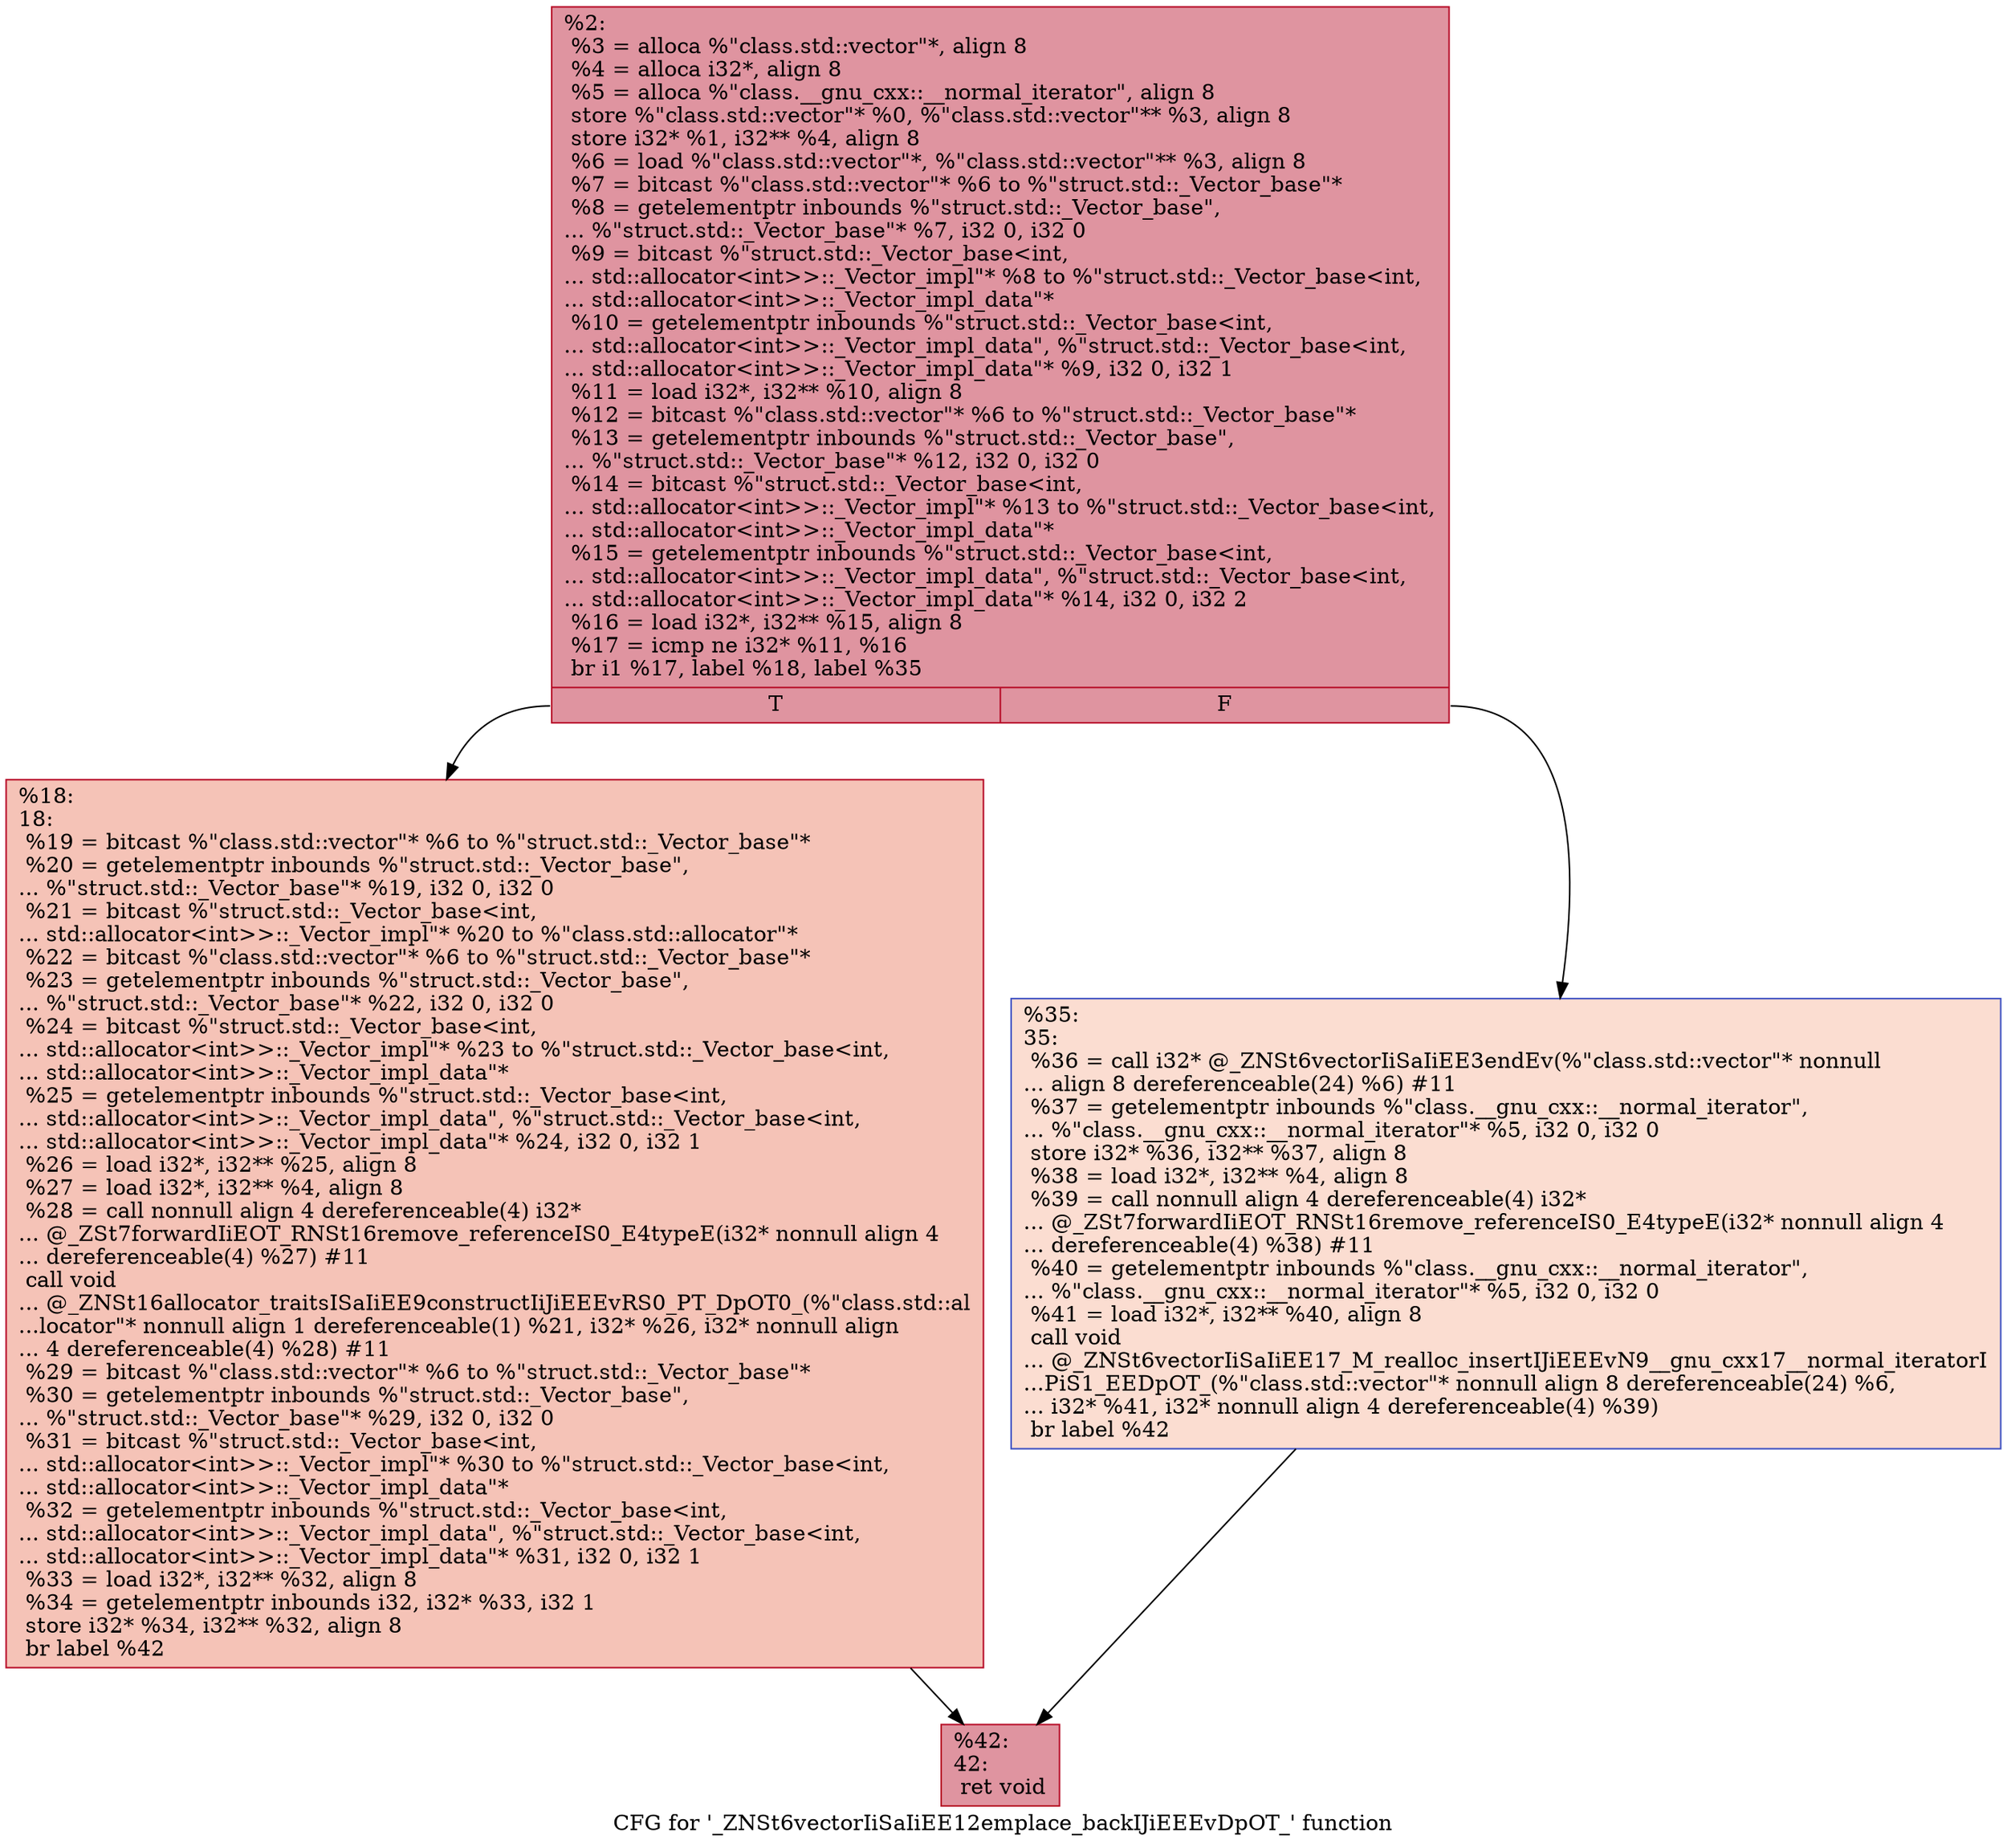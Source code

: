 digraph "CFG for '_ZNSt6vectorIiSaIiEE12emplace_backIJiEEEvDpOT_' function" {
	label="CFG for '_ZNSt6vectorIiSaIiEE12emplace_backIJiEEEvDpOT_' function";

	Node0x561763dad8c0 [shape=record,color="#b70d28ff", style=filled, fillcolor="#b70d2870",label="{%2:\l  %3 = alloca %\"class.std::vector\"*, align 8\l  %4 = alloca i32*, align 8\l  %5 = alloca %\"class.__gnu_cxx::__normal_iterator\", align 8\l  store %\"class.std::vector\"* %0, %\"class.std::vector\"** %3, align 8\l  store i32* %1, i32** %4, align 8\l  %6 = load %\"class.std::vector\"*, %\"class.std::vector\"** %3, align 8\l  %7 = bitcast %\"class.std::vector\"* %6 to %\"struct.std::_Vector_base\"*\l  %8 = getelementptr inbounds %\"struct.std::_Vector_base\",\l... %\"struct.std::_Vector_base\"* %7, i32 0, i32 0\l  %9 = bitcast %\"struct.std::_Vector_base\<int,\l... std::allocator\<int\>\>::_Vector_impl\"* %8 to %\"struct.std::_Vector_base\<int,\l... std::allocator\<int\>\>::_Vector_impl_data\"*\l  %10 = getelementptr inbounds %\"struct.std::_Vector_base\<int,\l... std::allocator\<int\>\>::_Vector_impl_data\", %\"struct.std::_Vector_base\<int,\l... std::allocator\<int\>\>::_Vector_impl_data\"* %9, i32 0, i32 1\l  %11 = load i32*, i32** %10, align 8\l  %12 = bitcast %\"class.std::vector\"* %6 to %\"struct.std::_Vector_base\"*\l  %13 = getelementptr inbounds %\"struct.std::_Vector_base\",\l... %\"struct.std::_Vector_base\"* %12, i32 0, i32 0\l  %14 = bitcast %\"struct.std::_Vector_base\<int,\l... std::allocator\<int\>\>::_Vector_impl\"* %13 to %\"struct.std::_Vector_base\<int,\l... std::allocator\<int\>\>::_Vector_impl_data\"*\l  %15 = getelementptr inbounds %\"struct.std::_Vector_base\<int,\l... std::allocator\<int\>\>::_Vector_impl_data\", %\"struct.std::_Vector_base\<int,\l... std::allocator\<int\>\>::_Vector_impl_data\"* %14, i32 0, i32 2\l  %16 = load i32*, i32** %15, align 8\l  %17 = icmp ne i32* %11, %16\l  br i1 %17, label %18, label %35\l|{<s0>T|<s1>F}}"];
	Node0x561763dad8c0:s0 -> Node0x561763dad9f0;
	Node0x561763dad8c0:s1 -> Node0x561763dae1e0;
	Node0x561763dad9f0 [shape=record,color="#b70d28ff", style=filled, fillcolor="#e8765c70",label="{%18:\l18:                                               \l  %19 = bitcast %\"class.std::vector\"* %6 to %\"struct.std::_Vector_base\"*\l  %20 = getelementptr inbounds %\"struct.std::_Vector_base\",\l... %\"struct.std::_Vector_base\"* %19, i32 0, i32 0\l  %21 = bitcast %\"struct.std::_Vector_base\<int,\l... std::allocator\<int\>\>::_Vector_impl\"* %20 to %\"class.std::allocator\"*\l  %22 = bitcast %\"class.std::vector\"* %6 to %\"struct.std::_Vector_base\"*\l  %23 = getelementptr inbounds %\"struct.std::_Vector_base\",\l... %\"struct.std::_Vector_base\"* %22, i32 0, i32 0\l  %24 = bitcast %\"struct.std::_Vector_base\<int,\l... std::allocator\<int\>\>::_Vector_impl\"* %23 to %\"struct.std::_Vector_base\<int,\l... std::allocator\<int\>\>::_Vector_impl_data\"*\l  %25 = getelementptr inbounds %\"struct.std::_Vector_base\<int,\l... std::allocator\<int\>\>::_Vector_impl_data\", %\"struct.std::_Vector_base\<int,\l... std::allocator\<int\>\>::_Vector_impl_data\"* %24, i32 0, i32 1\l  %26 = load i32*, i32** %25, align 8\l  %27 = load i32*, i32** %4, align 8\l  %28 = call nonnull align 4 dereferenceable(4) i32*\l... @_ZSt7forwardIiEOT_RNSt16remove_referenceIS0_E4typeE(i32* nonnull align 4\l... dereferenceable(4) %27) #11\l  call void\l... @_ZNSt16allocator_traitsISaIiEE9constructIiJiEEEvRS0_PT_DpOT0_(%\"class.std::al\l...locator\"* nonnull align 1 dereferenceable(1) %21, i32* %26, i32* nonnull align\l... 4 dereferenceable(4) %28) #11\l  %29 = bitcast %\"class.std::vector\"* %6 to %\"struct.std::_Vector_base\"*\l  %30 = getelementptr inbounds %\"struct.std::_Vector_base\",\l... %\"struct.std::_Vector_base\"* %29, i32 0, i32 0\l  %31 = bitcast %\"struct.std::_Vector_base\<int,\l... std::allocator\<int\>\>::_Vector_impl\"* %30 to %\"struct.std::_Vector_base\<int,\l... std::allocator\<int\>\>::_Vector_impl_data\"*\l  %32 = getelementptr inbounds %\"struct.std::_Vector_base\<int,\l... std::allocator\<int\>\>::_Vector_impl_data\", %\"struct.std::_Vector_base\<int,\l... std::allocator\<int\>\>::_Vector_impl_data\"* %31, i32 0, i32 1\l  %33 = load i32*, i32** %32, align 8\l  %34 = getelementptr inbounds i32, i32* %33, i32 1\l  store i32* %34, i32** %32, align 8\l  br label %42\l}"];
	Node0x561763dad9f0 -> Node0x561763dae940;
	Node0x561763dae1e0 [shape=record,color="#3d50c3ff", style=filled, fillcolor="#f7b39670",label="{%35:\l35:                                               \l  %36 = call i32* @_ZNSt6vectorIiSaIiEE3endEv(%\"class.std::vector\"* nonnull\l... align 8 dereferenceable(24) %6) #11\l  %37 = getelementptr inbounds %\"class.__gnu_cxx::__normal_iterator\",\l... %\"class.__gnu_cxx::__normal_iterator\"* %5, i32 0, i32 0\l  store i32* %36, i32** %37, align 8\l  %38 = load i32*, i32** %4, align 8\l  %39 = call nonnull align 4 dereferenceable(4) i32*\l... @_ZSt7forwardIiEOT_RNSt16remove_referenceIS0_E4typeE(i32* nonnull align 4\l... dereferenceable(4) %38) #11\l  %40 = getelementptr inbounds %\"class.__gnu_cxx::__normal_iterator\",\l... %\"class.__gnu_cxx::__normal_iterator\"* %5, i32 0, i32 0\l  %41 = load i32*, i32** %40, align 8\l  call void\l... @_ZNSt6vectorIiSaIiEE17_M_realloc_insertIJiEEEvN9__gnu_cxx17__normal_iteratorI\l...PiS1_EEDpOT_(%\"class.std::vector\"* nonnull align 8 dereferenceable(24) %6,\l... i32* %41, i32* nonnull align 4 dereferenceable(4) %39)\l  br label %42\l}"];
	Node0x561763dae1e0 -> Node0x561763dae940;
	Node0x561763dae940 [shape=record,color="#b70d28ff", style=filled, fillcolor="#b70d2870",label="{%42:\l42:                                               \l  ret void\l}"];
}
